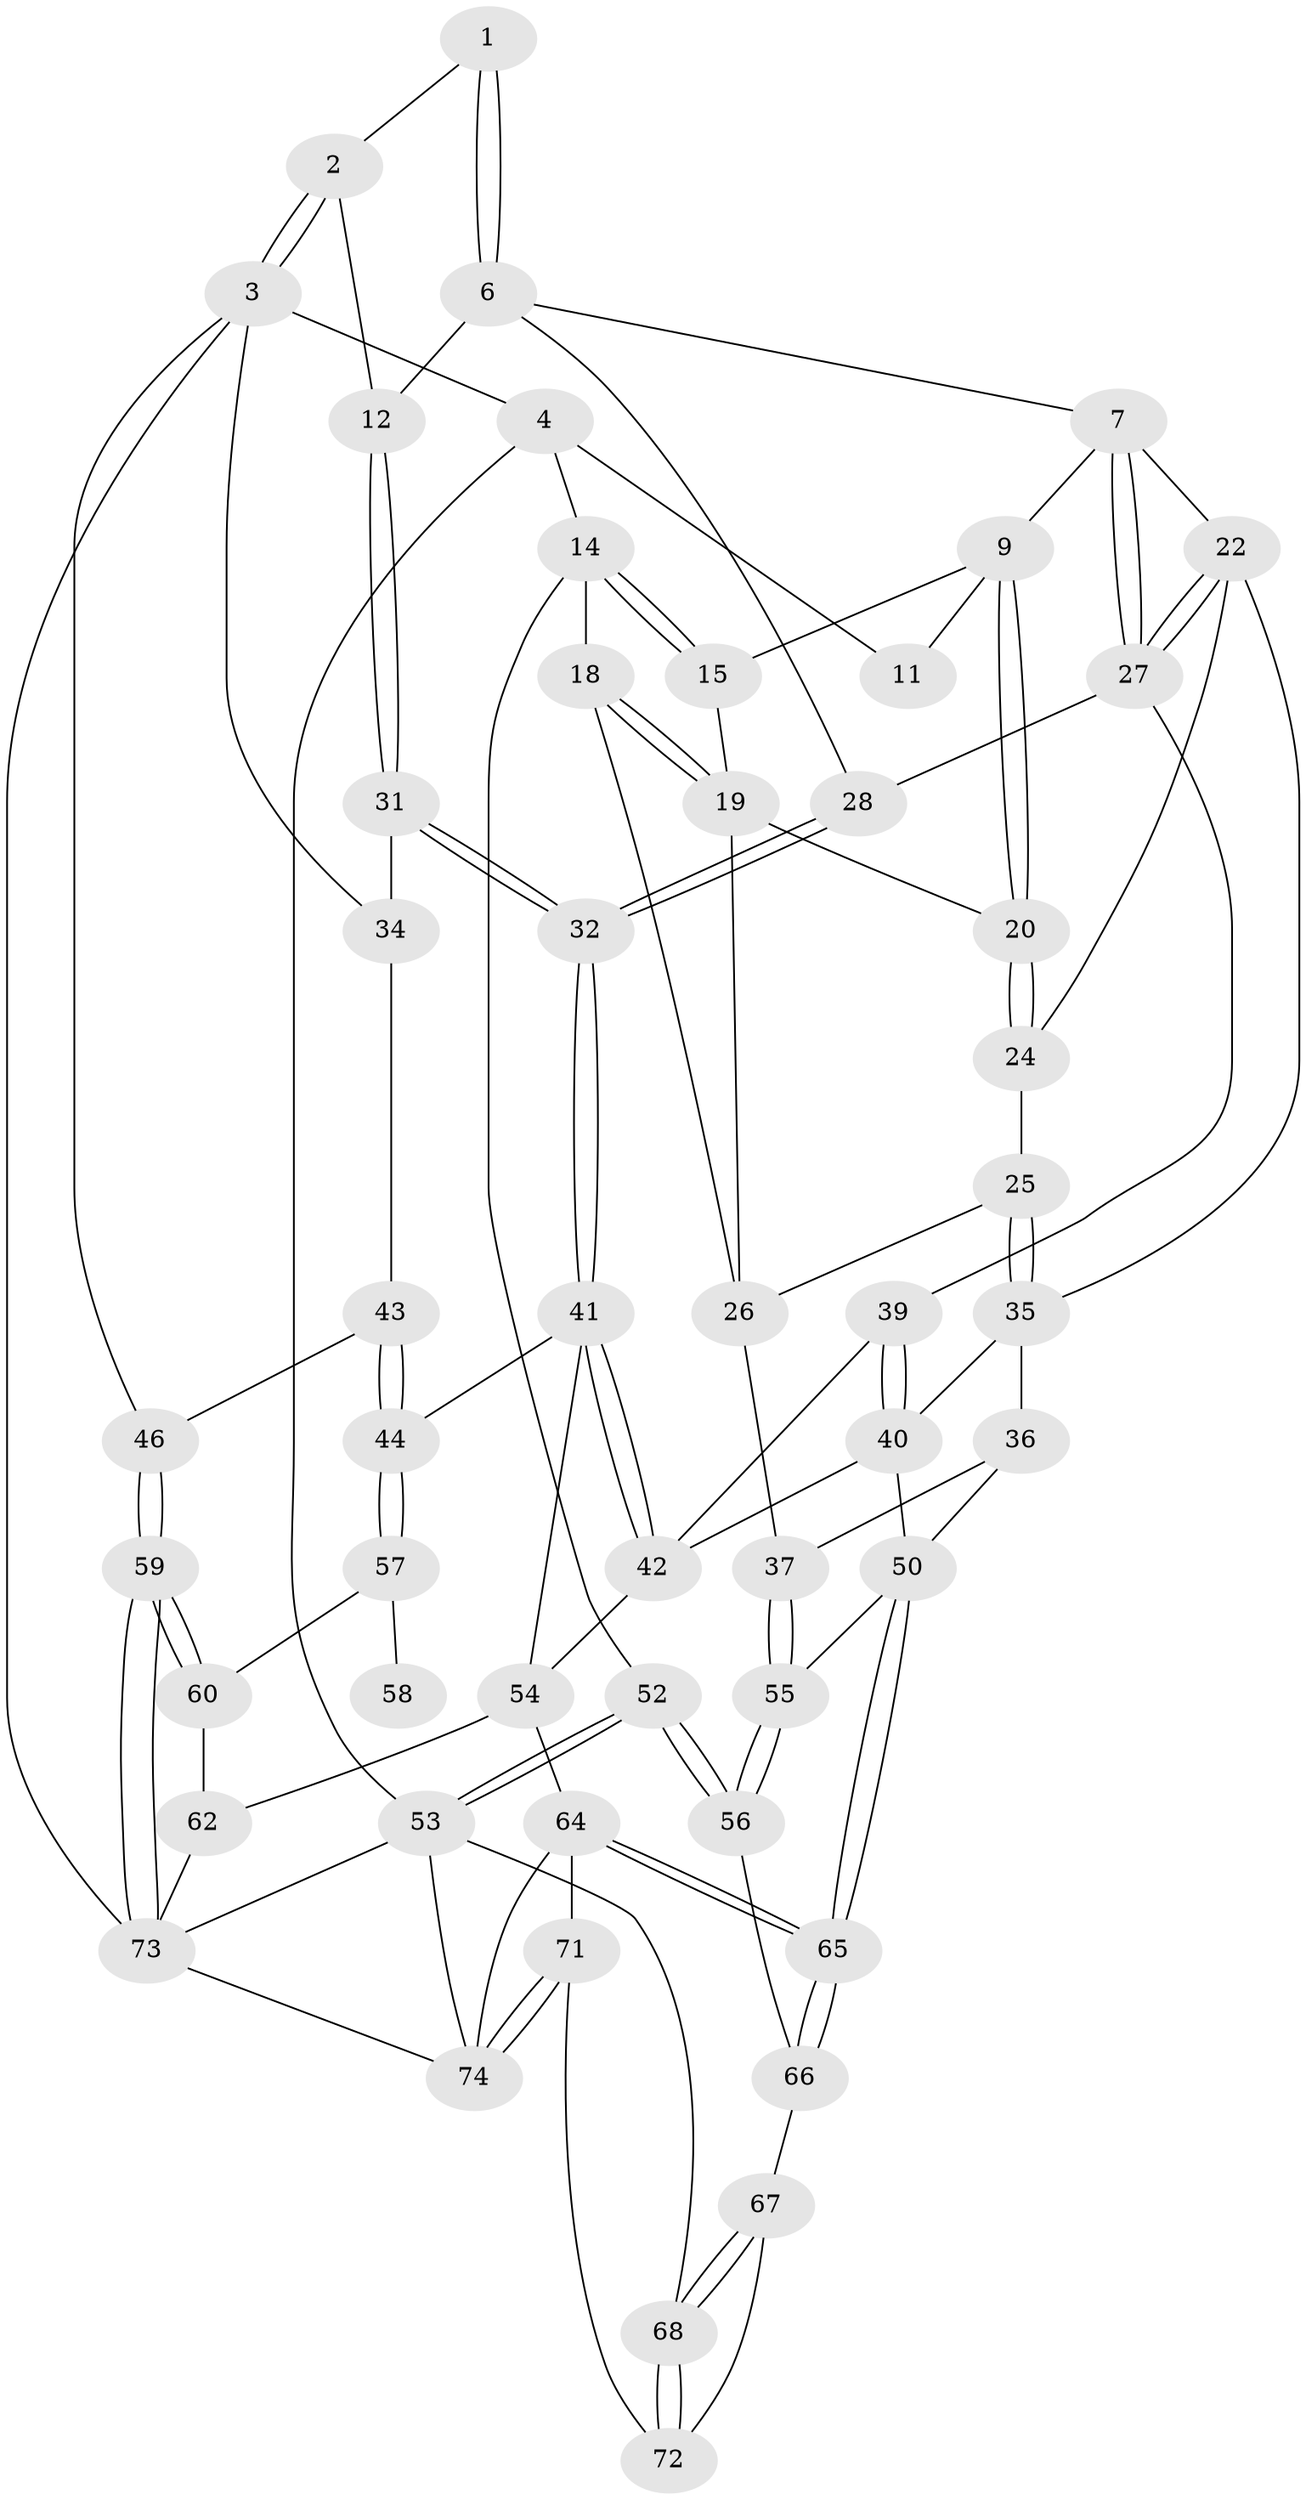 // Generated by graph-tools (version 1.1) at 2025/52/02/27/25 19:52:38]
// undirected, 53 vertices, 119 edges
graph export_dot {
graph [start="1"]
  node [color=gray90,style=filled];
  1 [pos="+0.6052780130587714+0"];
  2 [pos="+0.9687581378055452+0"];
  3 [pos="+1+0",super="+33"];
  4 [pos="+0+0",super="+5"];
  6 [pos="+0.5935020068952487+0.08893572233955553",super="+13"];
  7 [pos="+0.489986445707245+0.12979879779943418",super="+8"];
  9 [pos="+0.3448278044614971+0.11519396756097543",super="+10"];
  11 [pos="+0.30358674020458265+0"];
  12 [pos="+0.8598769443071532+0.16558747736546817"];
  14 [pos="+0+0.06082005397016825",super="+17"];
  15 [pos="+0.21597003882576085+0.029990836139076518",super="+16"];
  18 [pos="+0+0.20959274343885353"];
  19 [pos="+0+0.17320981030101537",super="+21"];
  20 [pos="+0.31920088139715824+0.15125054867114843"];
  22 [pos="+0.3887833966254495+0.30111591567291185",super="+23"];
  24 [pos="+0.30982700423042525+0.27865270228405653"];
  25 [pos="+0.28669653253644733+0.28808279531179243"];
  26 [pos="+0.20340482748541666+0.2512991892833665",super="+30"];
  27 [pos="+0.4578164827500296+0.3044310041837609",super="+29"];
  28 [pos="+0.6211905045193646+0.28362832307722"];
  31 [pos="+0.9131274044187054+0.24129983885323217"];
  32 [pos="+0.6762416233472323+0.3948493090135331"];
  34 [pos="+0.9279662631579009+0.24910593972396602"];
  35 [pos="+0.2662615785273174+0.3963089952842574",super="+38"];
  36 [pos="+0.14841845288173744+0.39344687071666856"];
  37 [pos="+0.057270697965236636+0.34571388276047876"];
  39 [pos="+0.4779542896175716+0.37511448595121294"];
  40 [pos="+0.33447302070553747+0.437164806422823",super="+49"];
  41 [pos="+0.6730653804290304+0.4115124265450881",super="+45"];
  42 [pos="+0.5165191820708136+0.4287449951563016",super="+48"];
  43 [pos="+0.8585259825013228+0.43727987769353954",super="+47"];
  44 [pos="+0.7185650369471838+0.475875015082278"];
  46 [pos="+1+0.5560854354422401"];
  50 [pos="+0.3317792022679603+0.5855353359893448",super="+51"];
  52 [pos="+0+0.6689674022204911"];
  53 [pos="+0+1",super="+69"];
  54 [pos="+0.5495779241188778+0.6757047911777783",super="+63"];
  55 [pos="+0.09016385928437388+0.6003493571727805"];
  56 [pos="+0.0656703283419577+0.653614201409215"];
  57 [pos="+0.7422328656352443+0.5034871494116798",super="+61"];
  58 [pos="+0.9013873891575942+0.5114108828589414"];
  59 [pos="+1+0.8365126051152212"];
  60 [pos="+0.8128412221883431+0.7106965092754617"];
  62 [pos="+0.5522210666210566+0.799183446634102"];
  64 [pos="+0.4363203953958165+0.7532585526159988",super="+70"];
  65 [pos="+0.36196679899923423+0.6820207011371171"];
  66 [pos="+0.12236899335200861+0.7049726596546175"];
  67 [pos="+0.12185740889636078+0.7163746225588189"];
  68 [pos="+0+0.9155041008484827"];
  71 [pos="+0.18605266241541868+0.863243457494166"];
  72 [pos="+0.14742092978182975+0.8091149673927989"];
  73 [pos="+1+1",super="+76"];
  74 [pos="+0+1",super="+75"];
  1 -- 2;
  1 -- 6;
  1 -- 6;
  2 -- 3;
  2 -- 3;
  2 -- 12;
  3 -- 4;
  3 -- 73;
  3 -- 34;
  3 -- 46;
  4 -- 14;
  4 -- 53;
  4 -- 11;
  6 -- 7;
  6 -- 12;
  6 -- 28;
  7 -- 27;
  7 -- 27;
  7 -- 9;
  7 -- 22;
  9 -- 20;
  9 -- 20;
  9 -- 11;
  9 -- 15;
  12 -- 31;
  12 -- 31;
  14 -- 15;
  14 -- 15;
  14 -- 18;
  14 -- 52;
  15 -- 19;
  18 -- 19;
  18 -- 19;
  18 -- 26;
  19 -- 26;
  19 -- 20;
  20 -- 24;
  20 -- 24;
  22 -- 27;
  22 -- 27;
  22 -- 24;
  22 -- 35;
  24 -- 25;
  25 -- 26;
  25 -- 35;
  25 -- 35;
  26 -- 37;
  27 -- 28;
  27 -- 39;
  28 -- 32;
  28 -- 32;
  31 -- 32;
  31 -- 32;
  31 -- 34;
  32 -- 41;
  32 -- 41;
  34 -- 43;
  35 -- 36;
  35 -- 40;
  36 -- 37;
  36 -- 50;
  37 -- 55;
  37 -- 55;
  39 -- 40;
  39 -- 40;
  39 -- 42;
  40 -- 50;
  40 -- 42;
  41 -- 42;
  41 -- 42;
  41 -- 44;
  41 -- 54;
  42 -- 54;
  43 -- 44;
  43 -- 44;
  43 -- 46;
  44 -- 57;
  44 -- 57;
  46 -- 59;
  46 -- 59;
  50 -- 65;
  50 -- 65;
  50 -- 55;
  52 -- 53;
  52 -- 53;
  52 -- 56;
  52 -- 56;
  53 -- 73;
  53 -- 74;
  53 -- 68;
  54 -- 64;
  54 -- 62;
  55 -- 56;
  55 -- 56;
  56 -- 66;
  57 -- 58 [weight=2];
  57 -- 60;
  59 -- 60;
  59 -- 60;
  59 -- 73;
  59 -- 73;
  60 -- 62;
  62 -- 73;
  64 -- 65;
  64 -- 65;
  64 -- 74;
  64 -- 71;
  65 -- 66;
  65 -- 66;
  66 -- 67;
  67 -- 68;
  67 -- 68;
  67 -- 72;
  68 -- 72;
  68 -- 72;
  71 -- 72;
  71 -- 74;
  71 -- 74;
  73 -- 74;
}
